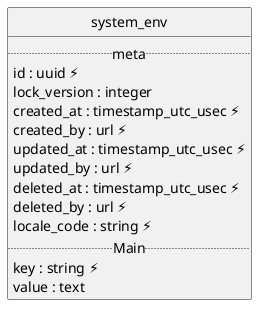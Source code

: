 @startuml uml
skinparam monochrome true
skinparam linetype ortho
hide circle

entity system_env {
  .. meta ..
  id : uuid ⚡
  lock_version : integer
  created_at : timestamp_utc_usec ⚡
  created_by : url ⚡
  updated_at : timestamp_utc_usec ⚡
  updated_by : url ⚡
  deleted_at : timestamp_utc_usec ⚡
  deleted_by : url ⚡
  locale_code : string ⚡
  .. Main ..
  key : string ⚡
  value : text
}

@enduml
